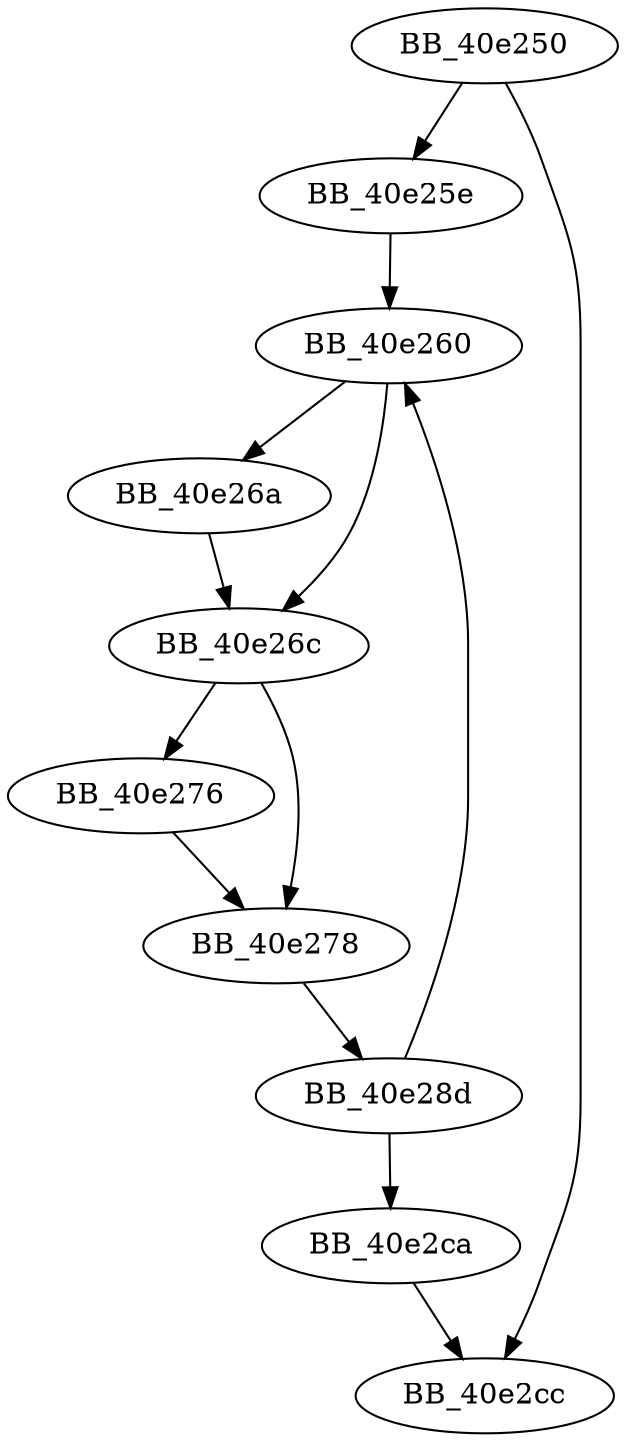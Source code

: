 DiGraph sub_40E250{
BB_40e250->BB_40e25e
BB_40e250->BB_40e2cc
BB_40e25e->BB_40e260
BB_40e260->BB_40e26a
BB_40e260->BB_40e26c
BB_40e26a->BB_40e26c
BB_40e26c->BB_40e276
BB_40e26c->BB_40e278
BB_40e276->BB_40e278
BB_40e278->BB_40e28d
BB_40e28d->BB_40e260
BB_40e28d->BB_40e2ca
BB_40e2ca->BB_40e2cc
}
